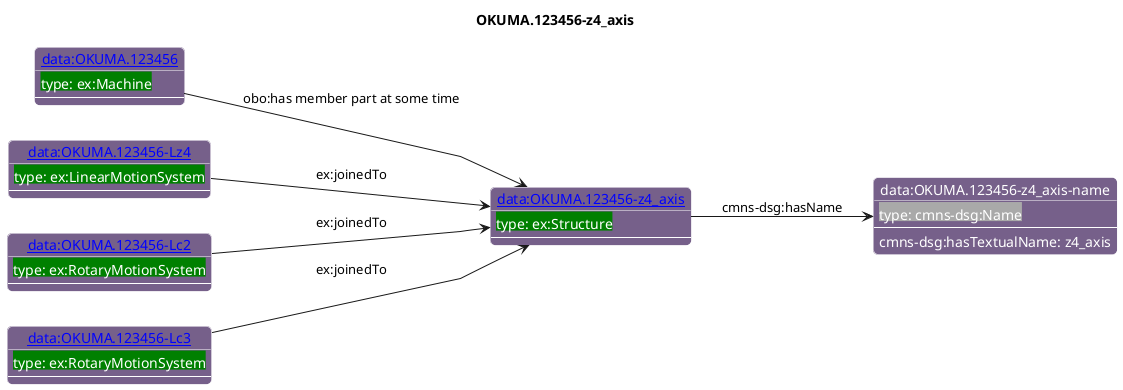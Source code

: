 @startuml
skinparam linetype polyline
left to right direction
title OKUMA.123456-z4_axis

skinparam roundCorner 10

skinparam object {
  BackgroundColor 76608A
  fontColor White
  BorderColor White 
  FontName Helvetica   
}

skinparam class{
   BackgroundColor White
   fontColor black
   FontStyle bold
   FontName Helvetica
}

object "[[./OKUMA.123456-z4_axis.html data:OKUMA.123456-z4_axis]]" as o1 #76608A {
 <back:#Green>type: ex:Structure</back> 
---
 }
object "data:OKUMA.123456-z4_axis-name" as o2 #76608A {
 <back:#DarkGrey>type: cmns-dsg:Name</back> 
---
 }
object "[[./OKUMA.123456.html data:OKUMA.123456]]" as o3 #76608A {
 <back:#Green>type: ex:Machine</back> 
---
 }
object "[[./OKUMA.123456-Lz4.html data:OKUMA.123456-Lz4]]" as o4 #76608A {
 <back:#Green>type: ex:LinearMotionSystem</back> 
---
 }
object "[[./OKUMA.123456-Lc2.html data:OKUMA.123456-Lc2]]" as o5 #76608A {
 <back:#Green>type: ex:RotaryMotionSystem</back> 
---
 }
object "[[./OKUMA.123456-Lc3.html data:OKUMA.123456-Lc3]]" as o6 #76608A {
 <back:#Green>type: ex:RotaryMotionSystem</back> 
---
 }
o1 --> o2 : cmns-dsg:hasName
o2 : cmns-dsg:hasTextualName: z4_axis
o3 --> o1 : obo:has member part at some time
o4 --> o1 : ex:joinedTo
o5 --> o1 : ex:joinedTo
o6 --> o1 : ex:joinedTo
@enduml
